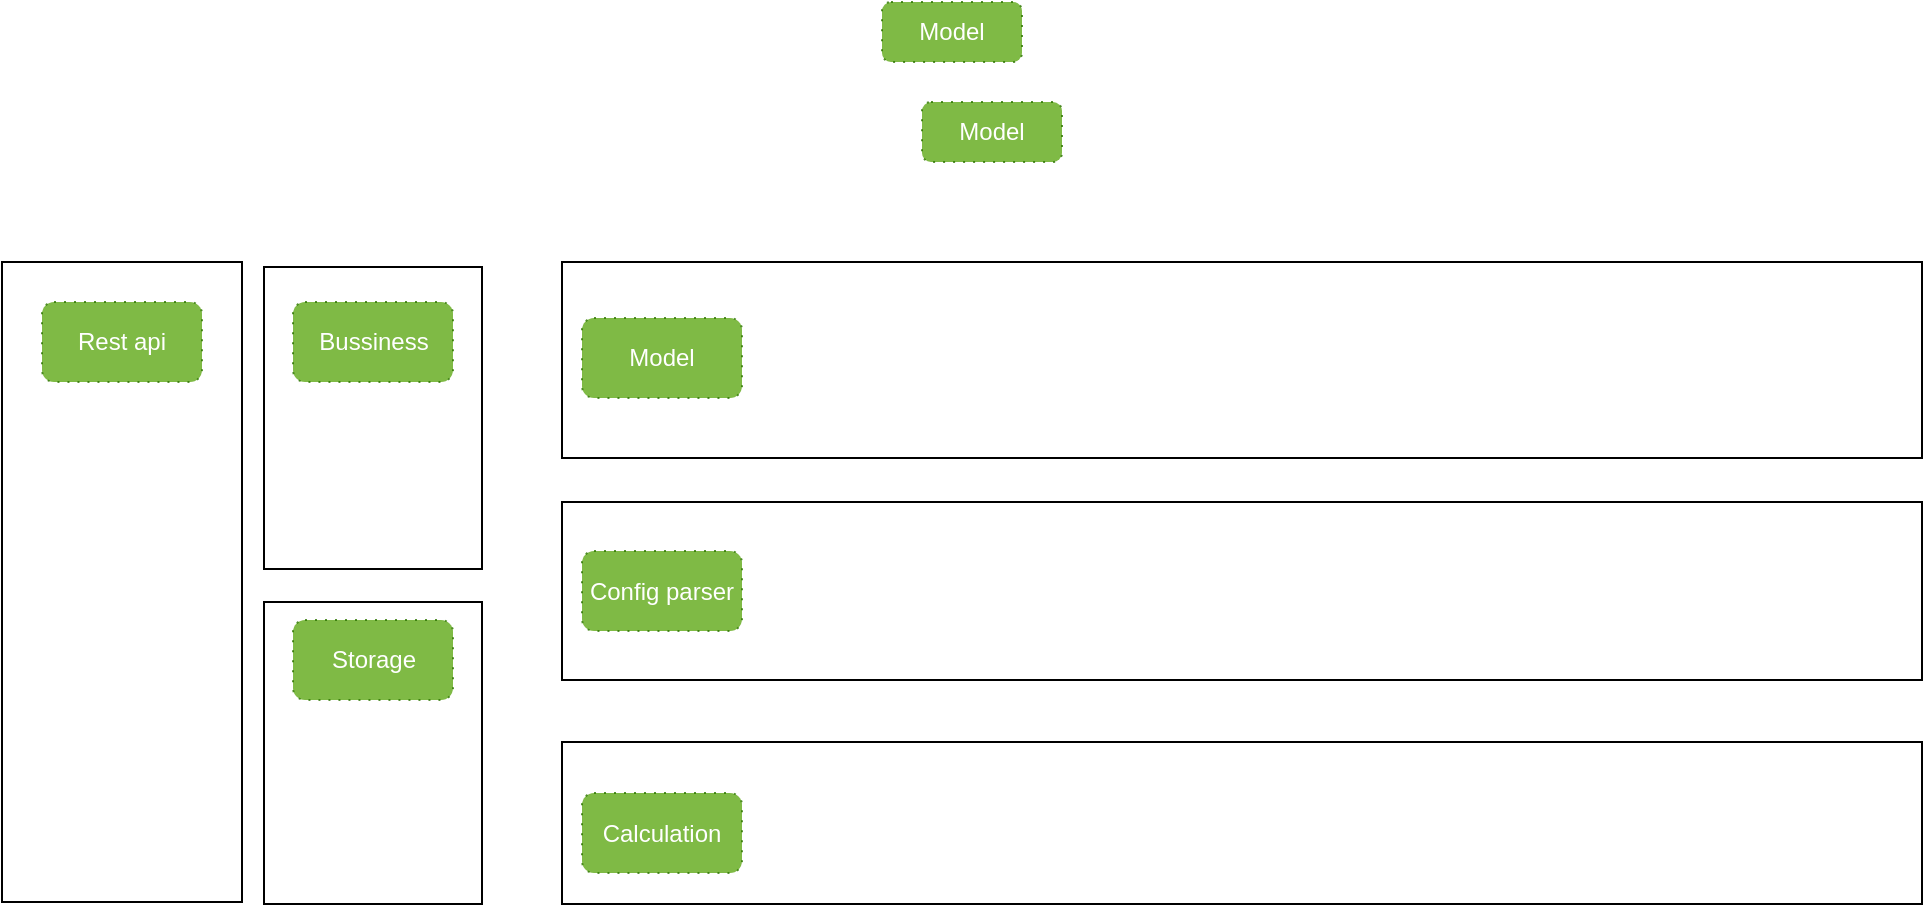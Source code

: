 <mxfile version="10.7.7" type="github"><diagram id="xEhpsPjz-JrfvKZ8K4dk" name="第 1 页"><mxGraphModel dx="1398" dy="858" grid="1" gridSize="10" guides="1" tooltips="1" connect="1" arrows="1" fold="1" page="1" pageScale="1" pageWidth="826" pageHeight="1169" math="0" shadow="0"><root><mxCell id="0"/><mxCell id="1" parent="0"/><mxCell id="2_gbh3nrMJRSnqGBZX9Q-1" value="" style="rounded=0;whiteSpace=wrap;html=1;" vertex="1" parent="1"><mxGeometry x="320" y="160" width="680" height="98" as="geometry"/></mxCell><mxCell id="2_gbh3nrMJRSnqGBZX9Q-3" value="" style="rounded=0;whiteSpace=wrap;html=1;" vertex="1" parent="1"><mxGeometry x="320" y="280" width="680" height="89" as="geometry"/></mxCell><mxCell id="2_gbh3nrMJRSnqGBZX9Q-5" value="" style="rounded=0;whiteSpace=wrap;html=1;" vertex="1" parent="1"><mxGeometry x="320" y="400" width="680" height="81" as="geometry"/></mxCell><mxCell id="2_gbh3nrMJRSnqGBZX9Q-7" value="" style="rounded=0;whiteSpace=wrap;html=1;" vertex="1" parent="1"><mxGeometry x="171" y="162.5" width="109" height="151" as="geometry"/></mxCell><mxCell id="2_gbh3nrMJRSnqGBZX9Q-8" value="" style="rounded=0;whiteSpace=wrap;html=1;" vertex="1" parent="1"><mxGeometry x="40" y="160" width="120" height="320" as="geometry"/></mxCell><mxCell id="2_gbh3nrMJRSnqGBZX9Q-15" value="Model" style="text;html=1;strokeColor=#2D7600;fillColor=#60a917;align=center;verticalAlign=middle;whiteSpace=wrap;rounded=1;fontColor=#ffffff;comic=0;glass=0;shadow=0;dashed=1;dashPattern=1 4;opacity=80;" vertex="1" parent="1"><mxGeometry x="330" y="188" width="80" height="40" as="geometry"/></mxCell><mxCell id="2_gbh3nrMJRSnqGBZX9Q-16" value="Config parser" style="text;html=1;strokeColor=#2D7600;fillColor=#60a917;align=center;verticalAlign=middle;whiteSpace=wrap;rounded=1;fontColor=#ffffff;comic=0;glass=0;shadow=0;dashed=1;dashPattern=1 4;opacity=80;" vertex="1" parent="1"><mxGeometry x="330" y="304.5" width="80" height="40" as="geometry"/></mxCell><mxCell id="2_gbh3nrMJRSnqGBZX9Q-17" value="Model" style="text;html=1;strokeColor=#2D7600;fillColor=#60a917;align=center;verticalAlign=middle;whiteSpace=wrap;rounded=1;fontColor=#ffffff;comic=0;glass=0;shadow=0;dashed=1;dashPattern=1 4;opacity=80;" vertex="1" parent="1"><mxGeometry x="500" y="80" width="70" height="30" as="geometry"/></mxCell><mxCell id="2_gbh3nrMJRSnqGBZX9Q-18" value="Model" style="text;html=1;strokeColor=#2D7600;fillColor=#60a917;align=center;verticalAlign=middle;whiteSpace=wrap;rounded=1;fontColor=#ffffff;comic=0;glass=0;shadow=0;dashed=1;dashPattern=1 4;opacity=80;" vertex="1" parent="1"><mxGeometry x="480" y="30" width="70" height="30" as="geometry"/></mxCell><mxCell id="2_gbh3nrMJRSnqGBZX9Q-19" value="Rest api" style="text;html=1;strokeColor=#2D7600;fillColor=#60a917;align=center;verticalAlign=middle;whiteSpace=wrap;rounded=1;fontColor=#ffffff;comic=0;glass=0;shadow=0;dashed=1;dashPattern=1 4;opacity=80;" vertex="1" parent="1"><mxGeometry x="60" y="180" width="80" height="40" as="geometry"/></mxCell><mxCell id="2_gbh3nrMJRSnqGBZX9Q-20" value="Calculation" style="text;html=1;strokeColor=#2D7600;fillColor=#60a917;align=center;verticalAlign=middle;whiteSpace=wrap;rounded=1;fontColor=#ffffff;comic=0;glass=0;shadow=0;dashed=1;dashPattern=1 4;opacity=80;" vertex="1" parent="1"><mxGeometry x="330" y="425.5" width="80" height="40" as="geometry"/></mxCell><mxCell id="2_gbh3nrMJRSnqGBZX9Q-21" value="Storage" style="text;html=1;strokeColor=#2D7600;fillColor=#60a917;align=center;verticalAlign=middle;whiteSpace=wrap;rounded=1;fontColor=#ffffff;comic=0;glass=0;shadow=0;dashed=1;dashPattern=1 4;opacity=80;" vertex="1" parent="1"><mxGeometry x="185.5" y="339" width="80" height="40" as="geometry"/></mxCell><mxCell id="2_gbh3nrMJRSnqGBZX9Q-23" value="" style="rounded=0;whiteSpace=wrap;html=1;" vertex="1" parent="1"><mxGeometry x="171" y="330" width="109" height="151" as="geometry"/></mxCell><mxCell id="2_gbh3nrMJRSnqGBZX9Q-26" value="Bussiness" style="text;html=1;strokeColor=#2D7600;fillColor=#60a917;align=center;verticalAlign=middle;whiteSpace=wrap;rounded=1;fontColor=#ffffff;comic=0;glass=0;shadow=0;dashed=1;dashPattern=1 4;opacity=80;" vertex="1" parent="1"><mxGeometry x="185.5" y="180" width="80" height="40" as="geometry"/></mxCell><mxCell id="2_gbh3nrMJRSnqGBZX9Q-27" value="Storage" style="text;html=1;strokeColor=#2D7600;fillColor=#60a917;align=center;verticalAlign=middle;whiteSpace=wrap;rounded=1;fontColor=#ffffff;comic=0;glass=0;shadow=0;dashed=1;dashPattern=1 4;opacity=80;" vertex="1" parent="1"><mxGeometry x="185.5" y="339" width="80" height="40" as="geometry"/></mxCell></root></mxGraphModel></diagram></mxfile>